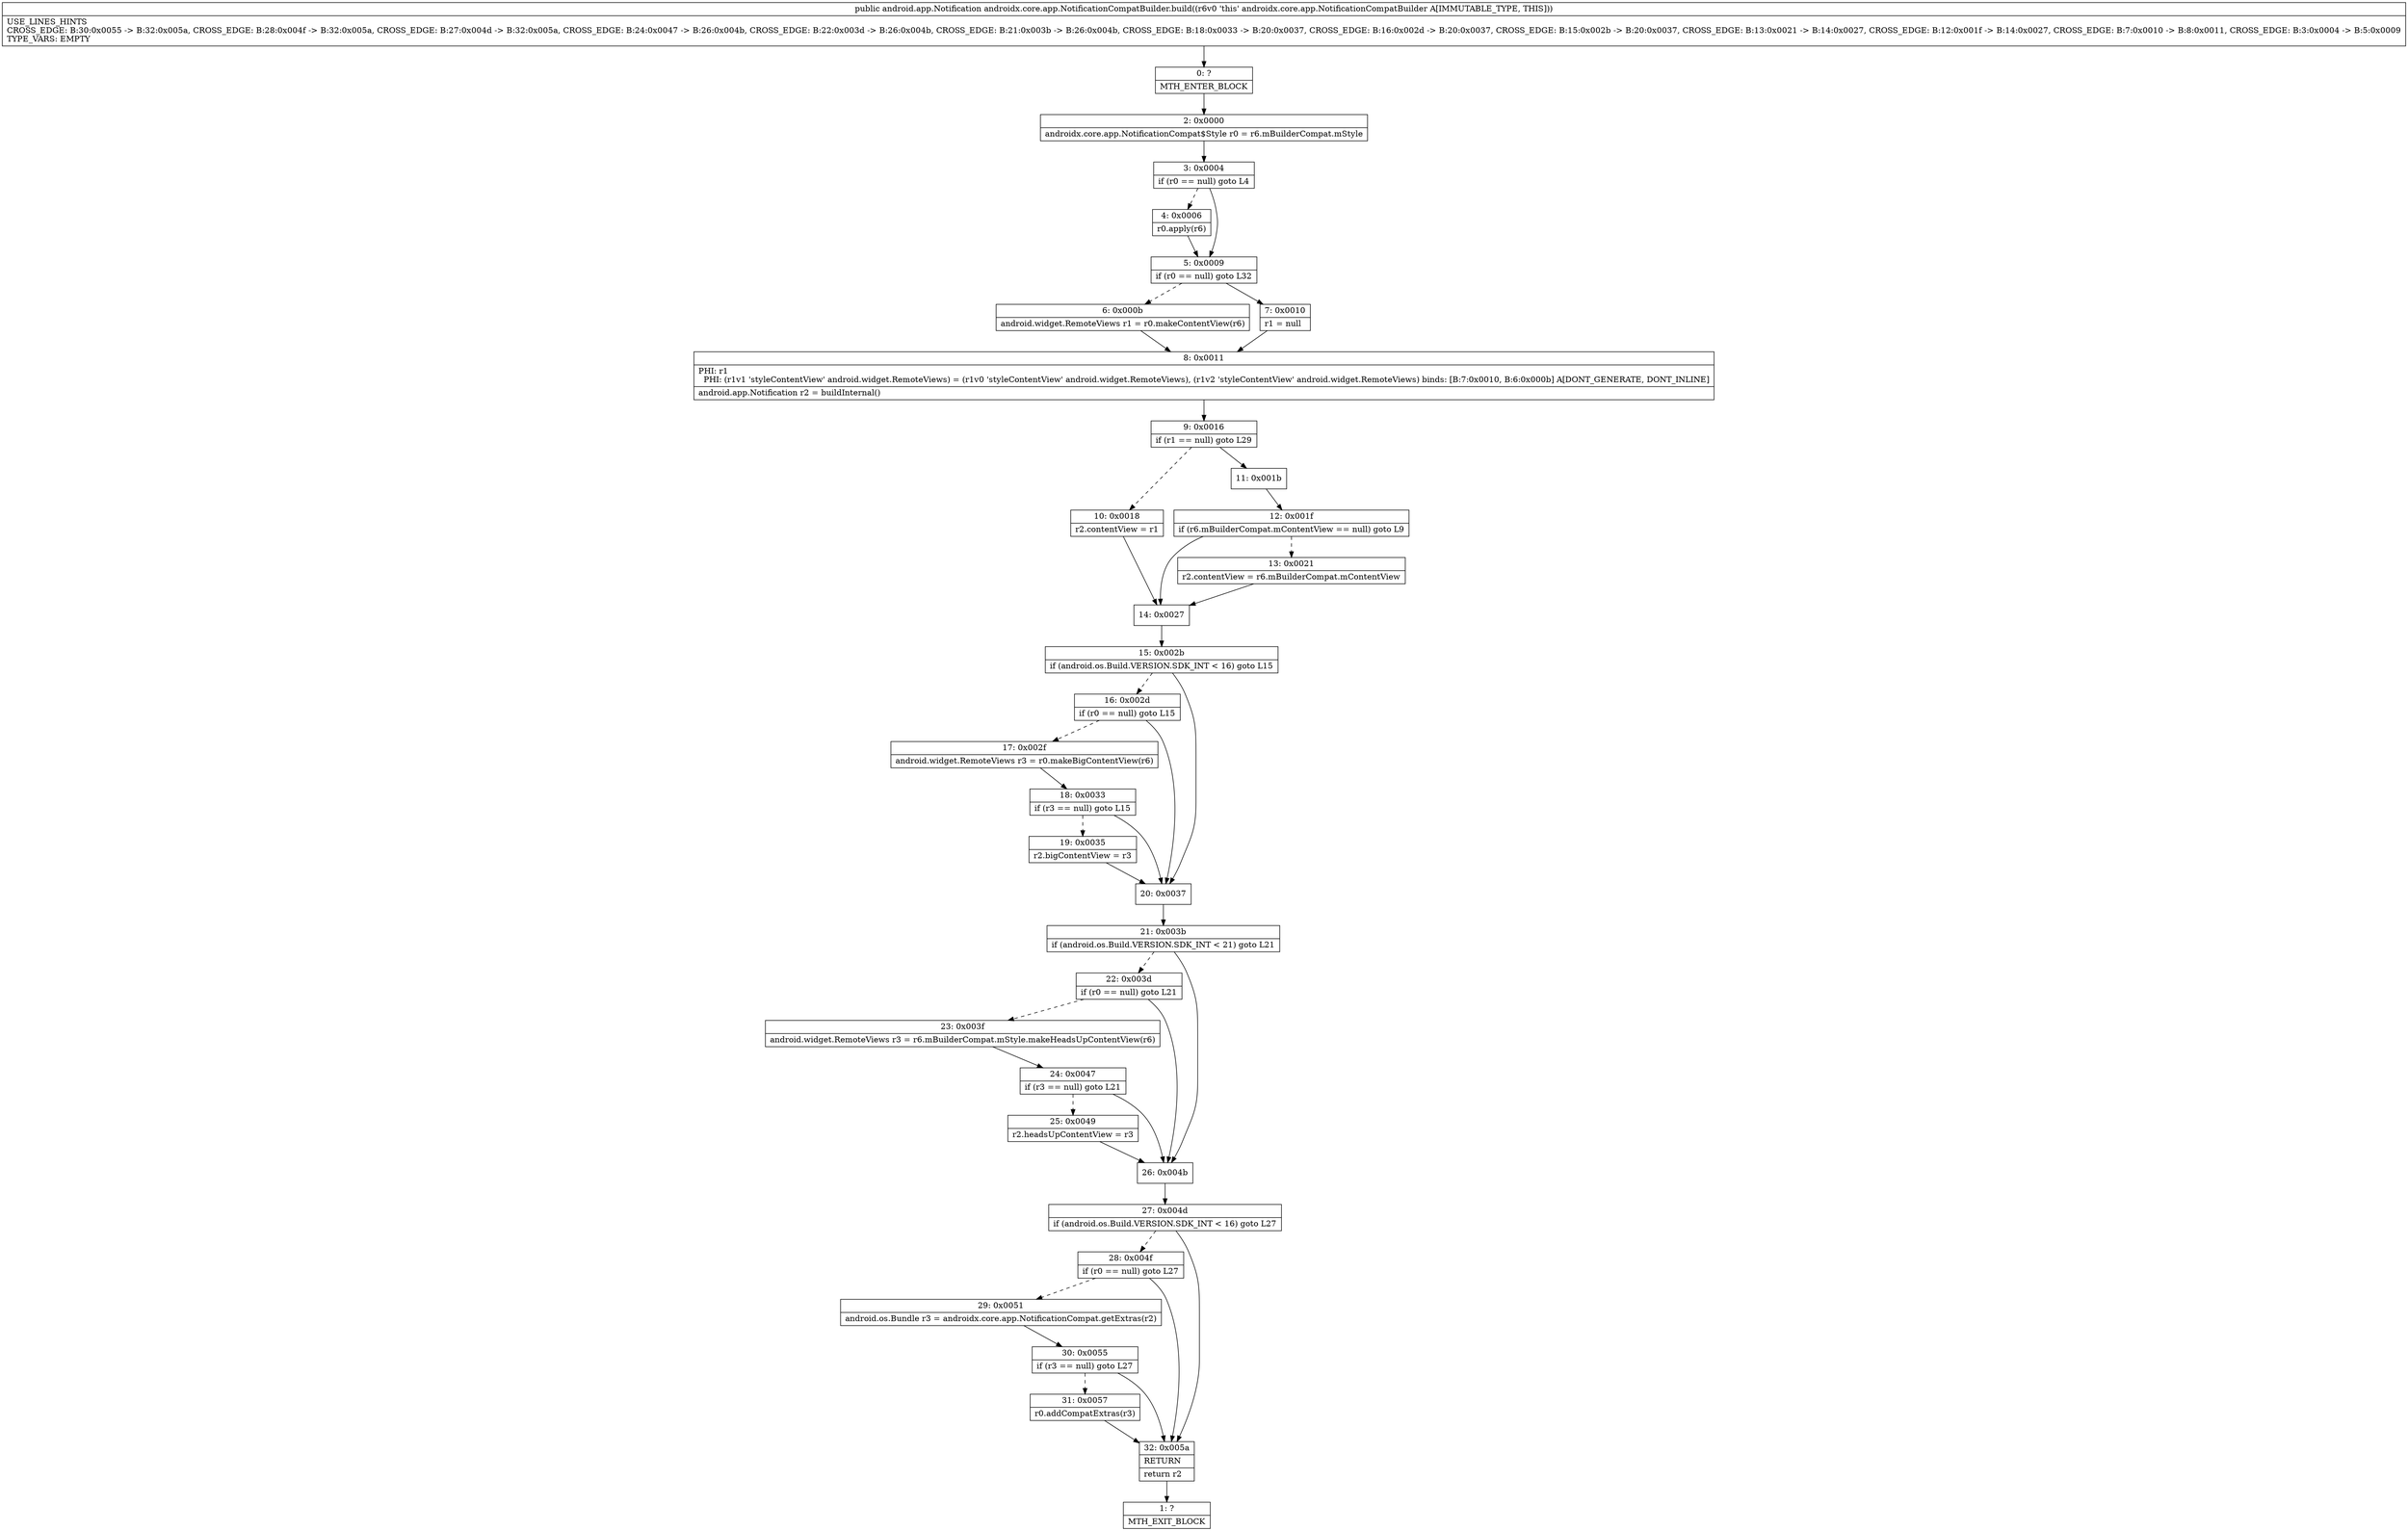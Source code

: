 digraph "CFG forandroidx.core.app.NotificationCompatBuilder.build()Landroid\/app\/Notification;" {
Node_0 [shape=record,label="{0\:\ ?|MTH_ENTER_BLOCK\l}"];
Node_2 [shape=record,label="{2\:\ 0x0000|androidx.core.app.NotificationCompat$Style r0 = r6.mBuilderCompat.mStyle\l}"];
Node_3 [shape=record,label="{3\:\ 0x0004|if (r0 == null) goto L4\l}"];
Node_4 [shape=record,label="{4\:\ 0x0006|r0.apply(r6)\l}"];
Node_5 [shape=record,label="{5\:\ 0x0009|if (r0 == null) goto L32\l}"];
Node_6 [shape=record,label="{6\:\ 0x000b|android.widget.RemoteViews r1 = r0.makeContentView(r6)\l}"];
Node_8 [shape=record,label="{8\:\ 0x0011|PHI: r1 \l  PHI: (r1v1 'styleContentView' android.widget.RemoteViews) = (r1v0 'styleContentView' android.widget.RemoteViews), (r1v2 'styleContentView' android.widget.RemoteViews) binds: [B:7:0x0010, B:6:0x000b] A[DONT_GENERATE, DONT_INLINE]\l|android.app.Notification r2 = buildInternal()\l}"];
Node_9 [shape=record,label="{9\:\ 0x0016|if (r1 == null) goto L29\l}"];
Node_10 [shape=record,label="{10\:\ 0x0018|r2.contentView = r1\l}"];
Node_14 [shape=record,label="{14\:\ 0x0027}"];
Node_15 [shape=record,label="{15\:\ 0x002b|if (android.os.Build.VERSION.SDK_INT \< 16) goto L15\l}"];
Node_16 [shape=record,label="{16\:\ 0x002d|if (r0 == null) goto L15\l}"];
Node_17 [shape=record,label="{17\:\ 0x002f|android.widget.RemoteViews r3 = r0.makeBigContentView(r6)\l}"];
Node_18 [shape=record,label="{18\:\ 0x0033|if (r3 == null) goto L15\l}"];
Node_19 [shape=record,label="{19\:\ 0x0035|r2.bigContentView = r3\l}"];
Node_20 [shape=record,label="{20\:\ 0x0037}"];
Node_21 [shape=record,label="{21\:\ 0x003b|if (android.os.Build.VERSION.SDK_INT \< 21) goto L21\l}"];
Node_22 [shape=record,label="{22\:\ 0x003d|if (r0 == null) goto L21\l}"];
Node_23 [shape=record,label="{23\:\ 0x003f|android.widget.RemoteViews r3 = r6.mBuilderCompat.mStyle.makeHeadsUpContentView(r6)\l}"];
Node_24 [shape=record,label="{24\:\ 0x0047|if (r3 == null) goto L21\l}"];
Node_25 [shape=record,label="{25\:\ 0x0049|r2.headsUpContentView = r3\l}"];
Node_26 [shape=record,label="{26\:\ 0x004b}"];
Node_27 [shape=record,label="{27\:\ 0x004d|if (android.os.Build.VERSION.SDK_INT \< 16) goto L27\l}"];
Node_28 [shape=record,label="{28\:\ 0x004f|if (r0 == null) goto L27\l}"];
Node_29 [shape=record,label="{29\:\ 0x0051|android.os.Bundle r3 = androidx.core.app.NotificationCompat.getExtras(r2)\l}"];
Node_30 [shape=record,label="{30\:\ 0x0055|if (r3 == null) goto L27\l}"];
Node_31 [shape=record,label="{31\:\ 0x0057|r0.addCompatExtras(r3)\l}"];
Node_32 [shape=record,label="{32\:\ 0x005a|RETURN\l|return r2\l}"];
Node_1 [shape=record,label="{1\:\ ?|MTH_EXIT_BLOCK\l}"];
Node_11 [shape=record,label="{11\:\ 0x001b}"];
Node_12 [shape=record,label="{12\:\ 0x001f|if (r6.mBuilderCompat.mContentView == null) goto L9\l}"];
Node_13 [shape=record,label="{13\:\ 0x0021|r2.contentView = r6.mBuilderCompat.mContentView\l}"];
Node_7 [shape=record,label="{7\:\ 0x0010|r1 = null\l}"];
MethodNode[shape=record,label="{public android.app.Notification androidx.core.app.NotificationCompatBuilder.build((r6v0 'this' androidx.core.app.NotificationCompatBuilder A[IMMUTABLE_TYPE, THIS]))  | USE_LINES_HINTS\lCROSS_EDGE: B:30:0x0055 \-\> B:32:0x005a, CROSS_EDGE: B:28:0x004f \-\> B:32:0x005a, CROSS_EDGE: B:27:0x004d \-\> B:32:0x005a, CROSS_EDGE: B:24:0x0047 \-\> B:26:0x004b, CROSS_EDGE: B:22:0x003d \-\> B:26:0x004b, CROSS_EDGE: B:21:0x003b \-\> B:26:0x004b, CROSS_EDGE: B:18:0x0033 \-\> B:20:0x0037, CROSS_EDGE: B:16:0x002d \-\> B:20:0x0037, CROSS_EDGE: B:15:0x002b \-\> B:20:0x0037, CROSS_EDGE: B:13:0x0021 \-\> B:14:0x0027, CROSS_EDGE: B:12:0x001f \-\> B:14:0x0027, CROSS_EDGE: B:7:0x0010 \-\> B:8:0x0011, CROSS_EDGE: B:3:0x0004 \-\> B:5:0x0009\lTYPE_VARS: EMPTY\l}"];
MethodNode -> Node_0;Node_0 -> Node_2;
Node_2 -> Node_3;
Node_3 -> Node_4[style=dashed];
Node_3 -> Node_5;
Node_4 -> Node_5;
Node_5 -> Node_6[style=dashed];
Node_5 -> Node_7;
Node_6 -> Node_8;
Node_8 -> Node_9;
Node_9 -> Node_10[style=dashed];
Node_9 -> Node_11;
Node_10 -> Node_14;
Node_14 -> Node_15;
Node_15 -> Node_16[style=dashed];
Node_15 -> Node_20;
Node_16 -> Node_17[style=dashed];
Node_16 -> Node_20;
Node_17 -> Node_18;
Node_18 -> Node_19[style=dashed];
Node_18 -> Node_20;
Node_19 -> Node_20;
Node_20 -> Node_21;
Node_21 -> Node_22[style=dashed];
Node_21 -> Node_26;
Node_22 -> Node_23[style=dashed];
Node_22 -> Node_26;
Node_23 -> Node_24;
Node_24 -> Node_25[style=dashed];
Node_24 -> Node_26;
Node_25 -> Node_26;
Node_26 -> Node_27;
Node_27 -> Node_28[style=dashed];
Node_27 -> Node_32;
Node_28 -> Node_29[style=dashed];
Node_28 -> Node_32;
Node_29 -> Node_30;
Node_30 -> Node_31[style=dashed];
Node_30 -> Node_32;
Node_31 -> Node_32;
Node_32 -> Node_1;
Node_11 -> Node_12;
Node_12 -> Node_13[style=dashed];
Node_12 -> Node_14;
Node_13 -> Node_14;
Node_7 -> Node_8;
}

